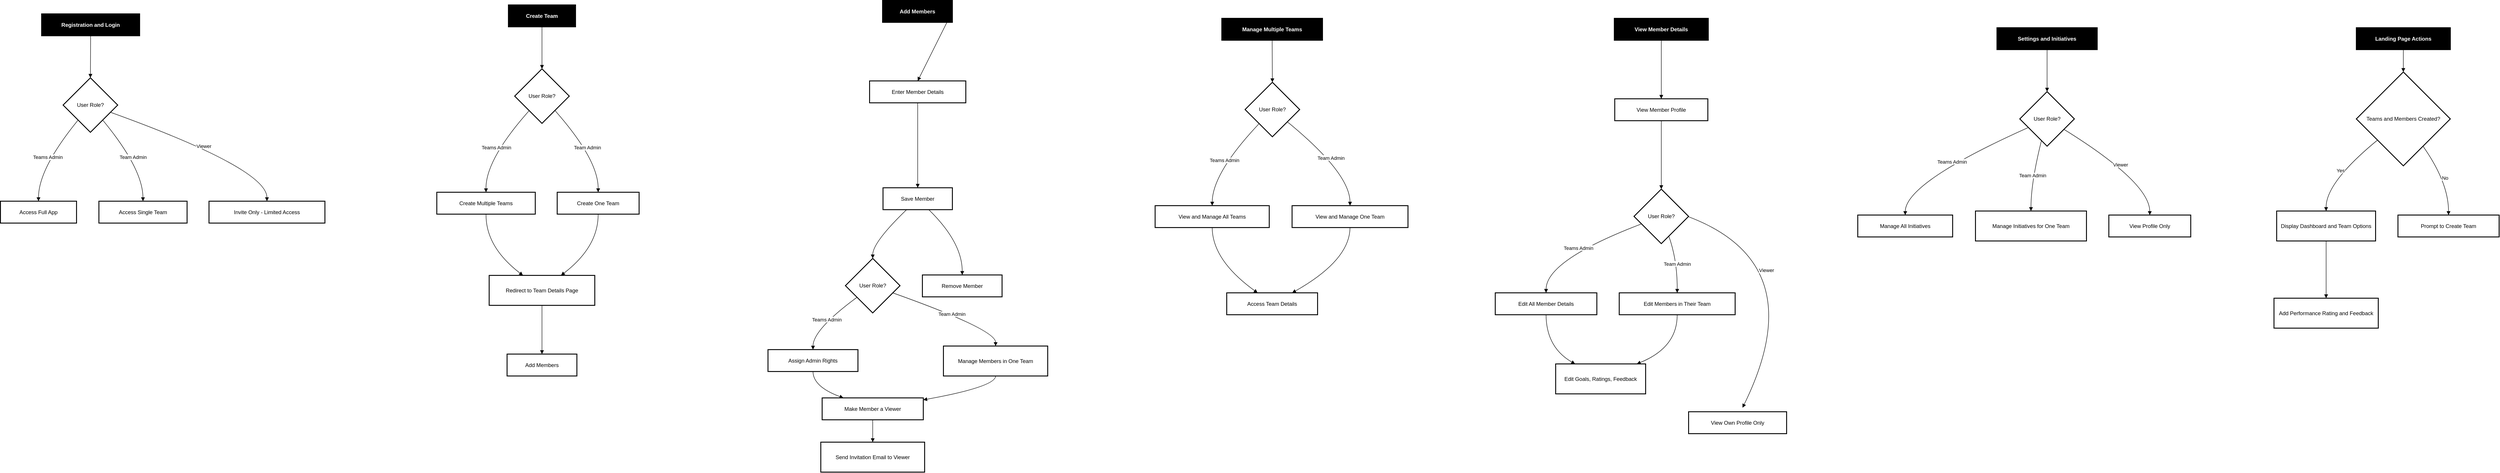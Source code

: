 <mxfile version="24.8.6">
  <diagram id="C5RBs43oDa-KdzZeNtuy" name="Page-1">
    <mxGraphModel dx="4584" dy="4716" grid="1" gridSize="10" guides="1" tooltips="1" connect="1" arrows="1" fold="1" page="1" pageScale="1" pageWidth="827" pageHeight="1169" math="0" shadow="0">
      <root>
        <mxCell id="WIyWlLk6GJQsqaUBKTNV-0" />
        <mxCell id="WIyWlLk6GJQsqaUBKTNV-1" parent="WIyWlLk6GJQsqaUBKTNV-0" />
        <mxCell id="IKxwJvnmG1oCO0FO8SN4-0" value="Registration and Login" style="whiteSpace=wrap;strokeWidth=2;fillColor=#000000;fontColor=#FFFFFF;fontStyle=1" vertex="1" parent="WIyWlLk6GJQsqaUBKTNV-1">
          <mxGeometry x="132" y="80" width="219" height="49" as="geometry" />
        </mxCell>
        <mxCell id="IKxwJvnmG1oCO0FO8SN4-1" value="User Role?" style="rhombus;strokeWidth=2;whiteSpace=wrap;" vertex="1" parent="WIyWlLk6GJQsqaUBKTNV-1">
          <mxGeometry x="180" y="223" width="122" height="122" as="geometry" />
        </mxCell>
        <mxCell id="IKxwJvnmG1oCO0FO8SN4-2" value="Access Full App" style="whiteSpace=wrap;strokeWidth=2;" vertex="1" parent="WIyWlLk6GJQsqaUBKTNV-1">
          <mxGeometry x="40" y="499" width="170" height="49" as="geometry" />
        </mxCell>
        <mxCell id="IKxwJvnmG1oCO0FO8SN4-3" value="Access Single Team" style="whiteSpace=wrap;strokeWidth=2;" vertex="1" parent="WIyWlLk6GJQsqaUBKTNV-1">
          <mxGeometry x="260" y="499" width="197" height="49" as="geometry" />
        </mxCell>
        <mxCell id="IKxwJvnmG1oCO0FO8SN4-4" value="Invite Only - Limited Access" style="whiteSpace=wrap;strokeWidth=2;" vertex="1" parent="WIyWlLk6GJQsqaUBKTNV-1">
          <mxGeometry x="506" y="499" width="259" height="49" as="geometry" />
        </mxCell>
        <mxCell id="IKxwJvnmG1oCO0FO8SN4-5" value="Create Team" style="whiteSpace=wrap;strokeWidth=2;fillColor=#000000;fontColor=#FFFFFF;fontStyle=1" vertex="1" parent="WIyWlLk6GJQsqaUBKTNV-1">
          <mxGeometry x="1175" y="60" width="150" height="49" as="geometry" />
        </mxCell>
        <mxCell id="IKxwJvnmG1oCO0FO8SN4-6" value="User Role?" style="rhombus;strokeWidth=2;whiteSpace=wrap;" vertex="1" parent="WIyWlLk6GJQsqaUBKTNV-1">
          <mxGeometry x="1189" y="203" width="122" height="122" as="geometry" />
        </mxCell>
        <mxCell id="IKxwJvnmG1oCO0FO8SN4-7" value="Create Multiple Teams" style="whiteSpace=wrap;strokeWidth=2;" vertex="1" parent="WIyWlLk6GJQsqaUBKTNV-1">
          <mxGeometry x="1015" y="479" width="220" height="49" as="geometry" />
        </mxCell>
        <mxCell id="IKxwJvnmG1oCO0FO8SN4-8" value="Create One Team" style="whiteSpace=wrap;strokeWidth=2;" vertex="1" parent="WIyWlLk6GJQsqaUBKTNV-1">
          <mxGeometry x="1284" y="479" width="183" height="49" as="geometry" />
        </mxCell>
        <mxCell id="IKxwJvnmG1oCO0FO8SN4-9" value="Redirect to Team Details Page" style="whiteSpace=wrap;strokeWidth=2;" vertex="1" parent="WIyWlLk6GJQsqaUBKTNV-1">
          <mxGeometry x="1132" y="665" width="236" height="67" as="geometry" />
        </mxCell>
        <mxCell id="IKxwJvnmG1oCO0FO8SN4-10" value="Add Members" style="whiteSpace=wrap;strokeWidth=2;" vertex="1" parent="WIyWlLk6GJQsqaUBKTNV-1">
          <mxGeometry x="1172" y="841" width="156" height="49" as="geometry" />
        </mxCell>
        <mxCell id="IKxwJvnmG1oCO0FO8SN4-11" value="Add Members" style="whiteSpace=wrap;strokeWidth=2;fillColor=#000000;fontColor=#FFFFFF;fontStyle=1" vertex="1" parent="WIyWlLk6GJQsqaUBKTNV-1">
          <mxGeometry x="2011" y="50" width="156" height="49" as="geometry" />
        </mxCell>
        <mxCell id="IKxwJvnmG1oCO0FO8SN4-12" value="Enter Member Details" style="whiteSpace=wrap;strokeWidth=2;" vertex="1" parent="WIyWlLk6GJQsqaUBKTNV-1">
          <mxGeometry x="1982" y="230" width="215" height="49" as="geometry" />
        </mxCell>
        <mxCell id="IKxwJvnmG1oCO0FO8SN4-13" value="Save Member" style="whiteSpace=wrap;strokeWidth=2;" vertex="1" parent="WIyWlLk6GJQsqaUBKTNV-1">
          <mxGeometry x="2012" y="469" width="155" height="49" as="geometry" />
        </mxCell>
        <mxCell id="IKxwJvnmG1oCO0FO8SN4-14" value="User Role?" style="rhombus;strokeWidth=2;whiteSpace=wrap;" vertex="1" parent="WIyWlLk6GJQsqaUBKTNV-1">
          <mxGeometry x="1928" y="627" width="122" height="122" as="geometry" />
        </mxCell>
        <mxCell id="IKxwJvnmG1oCO0FO8SN4-15" value="Assign Admin Rights" style="whiteSpace=wrap;strokeWidth=2;" vertex="1" parent="WIyWlLk6GJQsqaUBKTNV-1">
          <mxGeometry x="1755" y="831" width="201" height="49" as="geometry" />
        </mxCell>
        <mxCell id="IKxwJvnmG1oCO0FO8SN4-16" value="Manage Members in One Team" style="whiteSpace=wrap;strokeWidth=2;" vertex="1" parent="WIyWlLk6GJQsqaUBKTNV-1">
          <mxGeometry x="2147" y="823" width="233" height="67" as="geometry" />
        </mxCell>
        <mxCell id="IKxwJvnmG1oCO0FO8SN4-17" value="Make Member a Viewer" style="whiteSpace=wrap;strokeWidth=2;" vertex="1" parent="WIyWlLk6GJQsqaUBKTNV-1">
          <mxGeometry x="1876" y="939" width="226" height="49" as="geometry" />
        </mxCell>
        <mxCell id="IKxwJvnmG1oCO0FO8SN4-18" value="Send Invitation Email to Viewer" style="whiteSpace=wrap;strokeWidth=2;" vertex="1" parent="WIyWlLk6GJQsqaUBKTNV-1">
          <mxGeometry x="1873" y="1038" width="232" height="67" as="geometry" />
        </mxCell>
        <mxCell id="IKxwJvnmG1oCO0FO8SN4-19" value="Remove Member" style="whiteSpace=wrap;strokeWidth=2;" vertex="1" parent="WIyWlLk6GJQsqaUBKTNV-1">
          <mxGeometry x="2100" y="664" width="178" height="49" as="geometry" />
        </mxCell>
        <mxCell id="IKxwJvnmG1oCO0FO8SN4-20" value="Manage Multiple Teams" style="whiteSpace=wrap;strokeWidth=2;fillColor=#000000;fontColor=#FFFFFF;fontStyle=1" vertex="1" parent="WIyWlLk6GJQsqaUBKTNV-1">
          <mxGeometry x="2769" y="90" width="225" height="49" as="geometry" />
        </mxCell>
        <mxCell id="IKxwJvnmG1oCO0FO8SN4-21" value="User Role?" style="rhombus;strokeWidth=2;whiteSpace=wrap;" vertex="1" parent="WIyWlLk6GJQsqaUBKTNV-1">
          <mxGeometry x="2821" y="233" width="122" height="122" as="geometry" />
        </mxCell>
        <mxCell id="IKxwJvnmG1oCO0FO8SN4-22" value="View and Manage All Teams" style="whiteSpace=wrap;strokeWidth=2;" vertex="1" parent="WIyWlLk6GJQsqaUBKTNV-1">
          <mxGeometry x="2620" y="509" width="255" height="49" as="geometry" />
        </mxCell>
        <mxCell id="IKxwJvnmG1oCO0FO8SN4-23" value="View and Manage One Team" style="whiteSpace=wrap;strokeWidth=2;" vertex="1" parent="WIyWlLk6GJQsqaUBKTNV-1">
          <mxGeometry x="2926" y="509" width="259" height="49" as="geometry" />
        </mxCell>
        <mxCell id="IKxwJvnmG1oCO0FO8SN4-24" value="Access Team Details" style="whiteSpace=wrap;strokeWidth=2;" vertex="1" parent="WIyWlLk6GJQsqaUBKTNV-1">
          <mxGeometry x="2780" y="704" width="203" height="49" as="geometry" />
        </mxCell>
        <mxCell id="IKxwJvnmG1oCO0FO8SN4-25" value="View Member Details" style="whiteSpace=wrap;strokeWidth=2;fillColor=#000000;fontColor=#FFFFFF;fontStyle=1" vertex="1" parent="WIyWlLk6GJQsqaUBKTNV-1">
          <mxGeometry x="3646" y="90" width="210" height="49" as="geometry" />
        </mxCell>
        <mxCell id="IKxwJvnmG1oCO0FO8SN4-26" value="View Member Profile" style="whiteSpace=wrap;strokeWidth=2;" vertex="1" parent="WIyWlLk6GJQsqaUBKTNV-1">
          <mxGeometry x="3647" y="270" width="208" height="49" as="geometry" />
        </mxCell>
        <mxCell id="IKxwJvnmG1oCO0FO8SN4-27" value="User Role?" style="rhombus;strokeWidth=2;whiteSpace=wrap;" vertex="1" parent="WIyWlLk6GJQsqaUBKTNV-1">
          <mxGeometry x="3690" y="472" width="122" height="122" as="geometry" />
        </mxCell>
        <mxCell id="IKxwJvnmG1oCO0FO8SN4-28" value="Edit All Member Details" style="whiteSpace=wrap;strokeWidth=2;" vertex="1" parent="WIyWlLk6GJQsqaUBKTNV-1">
          <mxGeometry x="3380" y="704" width="227" height="49" as="geometry" />
        </mxCell>
        <mxCell id="IKxwJvnmG1oCO0FO8SN4-29" value="Edit Members in Their Team" style="whiteSpace=wrap;strokeWidth=2;" vertex="1" parent="WIyWlLk6GJQsqaUBKTNV-1">
          <mxGeometry x="3657" y="704" width="259" height="49" as="geometry" />
        </mxCell>
        <mxCell id="IKxwJvnmG1oCO0FO8SN4-30" value="View Own Profile Only" style="whiteSpace=wrap;strokeWidth=2;" vertex="1" parent="WIyWlLk6GJQsqaUBKTNV-1">
          <mxGeometry x="3812" y="970" width="219" height="49" as="geometry" />
        </mxCell>
        <mxCell id="IKxwJvnmG1oCO0FO8SN4-31" value="Edit Goals, Ratings, Feedback" style="whiteSpace=wrap;strokeWidth=2;" vertex="1" parent="WIyWlLk6GJQsqaUBKTNV-1">
          <mxGeometry x="3515" y="863" width="201" height="67" as="geometry" />
        </mxCell>
        <mxCell id="IKxwJvnmG1oCO0FO8SN4-32" value="Settings and Initiatives" style="whiteSpace=wrap;strokeWidth=2;fillColor=#000000;fontColor=#FFFFFF;fontStyle=1" vertex="1" parent="WIyWlLk6GJQsqaUBKTNV-1">
          <mxGeometry x="4501" y="111" width="224" height="49" as="geometry" />
        </mxCell>
        <mxCell id="IKxwJvnmG1oCO0FO8SN4-33" value="User Role?" style="rhombus;strokeWidth=2;whiteSpace=wrap;" vertex="1" parent="WIyWlLk6GJQsqaUBKTNV-1">
          <mxGeometry x="4552" y="254" width="122" height="122" as="geometry" />
        </mxCell>
        <mxCell id="IKxwJvnmG1oCO0FO8SN4-34" value="Manage All Initiatives" style="whiteSpace=wrap;strokeWidth=2;" vertex="1" parent="WIyWlLk6GJQsqaUBKTNV-1">
          <mxGeometry x="4190" y="530" width="212" height="49" as="geometry" />
        </mxCell>
        <mxCell id="IKxwJvnmG1oCO0FO8SN4-35" value="Manage Initiatives for One Team" style="whiteSpace=wrap;strokeWidth=2;" vertex="1" parent="WIyWlLk6GJQsqaUBKTNV-1">
          <mxGeometry x="4453" y="521" width="248" height="67" as="geometry" />
        </mxCell>
        <mxCell id="IKxwJvnmG1oCO0FO8SN4-36" value="View Profile Only" style="whiteSpace=wrap;strokeWidth=2;" vertex="1" parent="WIyWlLk6GJQsqaUBKTNV-1">
          <mxGeometry x="4751" y="530" width="183" height="49" as="geometry" />
        </mxCell>
        <mxCell id="IKxwJvnmG1oCO0FO8SN4-37" value="Landing Page Actions" style="whiteSpace=wrap;strokeWidth=2;fillColor=#000000;fontColor=#FFFFFF;fontStyle=1" vertex="1" parent="WIyWlLk6GJQsqaUBKTNV-1">
          <mxGeometry x="5304" y="111" width="210" height="49" as="geometry" />
        </mxCell>
        <mxCell id="IKxwJvnmG1oCO0FO8SN4-38" value="Teams and Members Created?" style="rhombus;strokeWidth=2;whiteSpace=wrap;" vertex="1" parent="WIyWlLk6GJQsqaUBKTNV-1">
          <mxGeometry x="5304" y="210" width="210" height="210" as="geometry" />
        </mxCell>
        <mxCell id="IKxwJvnmG1oCO0FO8SN4-39" value="Display Dashboard and Team Options" style="whiteSpace=wrap;strokeWidth=2;" vertex="1" parent="WIyWlLk6GJQsqaUBKTNV-1">
          <mxGeometry x="5126" y="521" width="221" height="67" as="geometry" />
        </mxCell>
        <mxCell id="IKxwJvnmG1oCO0FO8SN4-40" value="Add Performance Rating and Feedback" style="whiteSpace=wrap;strokeWidth=2;" vertex="1" parent="WIyWlLk6GJQsqaUBKTNV-1">
          <mxGeometry x="5120" y="716" width="233" height="67" as="geometry" />
        </mxCell>
        <mxCell id="IKxwJvnmG1oCO0FO8SN4-41" value="Prompt to Create Team" style="whiteSpace=wrap;strokeWidth=2;" vertex="1" parent="WIyWlLk6GJQsqaUBKTNV-1">
          <mxGeometry x="5397" y="530" width="226" height="49" as="geometry" />
        </mxCell>
        <mxCell id="IKxwJvnmG1oCO0FO8SN4-42" value="" style="curved=1;startArrow=none;endArrow=block;exitX=0.5;exitY=1;entryX=0.5;entryY=0;rounded=0;" edge="1" parent="WIyWlLk6GJQsqaUBKTNV-1" source="IKxwJvnmG1oCO0FO8SN4-0" target="IKxwJvnmG1oCO0FO8SN4-1">
          <mxGeometry relative="1" as="geometry">
            <Array as="points" />
          </mxGeometry>
        </mxCell>
        <mxCell id="IKxwJvnmG1oCO0FO8SN4-43" value="Teams Admin" style="curved=1;startArrow=none;endArrow=block;exitX=0.09;exitY=1;entryX=0.5;entryY=0;rounded=0;" edge="1" parent="WIyWlLk6GJQsqaUBKTNV-1" source="IKxwJvnmG1oCO0FO8SN4-1" target="IKxwJvnmG1oCO0FO8SN4-2">
          <mxGeometry relative="1" as="geometry">
            <Array as="points">
              <mxPoint x="125" y="426" />
            </Array>
          </mxGeometry>
        </mxCell>
        <mxCell id="IKxwJvnmG1oCO0FO8SN4-44" value="Team Admin" style="curved=1;startArrow=none;endArrow=block;exitX=0.91;exitY=1;entryX=0.5;entryY=0;rounded=0;" edge="1" parent="WIyWlLk6GJQsqaUBKTNV-1" source="IKxwJvnmG1oCO0FO8SN4-1" target="IKxwJvnmG1oCO0FO8SN4-3">
          <mxGeometry relative="1" as="geometry">
            <Array as="points">
              <mxPoint x="358" y="426" />
            </Array>
          </mxGeometry>
        </mxCell>
        <mxCell id="IKxwJvnmG1oCO0FO8SN4-45" value="Viewer" style="curved=1;startArrow=none;endArrow=block;exitX=1;exitY=0.68;entryX=0.5;entryY=0;rounded=0;" edge="1" parent="WIyWlLk6GJQsqaUBKTNV-1" source="IKxwJvnmG1oCO0FO8SN4-1" target="IKxwJvnmG1oCO0FO8SN4-4">
          <mxGeometry relative="1" as="geometry">
            <Array as="points">
              <mxPoint x="635" y="426" />
            </Array>
          </mxGeometry>
        </mxCell>
        <mxCell id="IKxwJvnmG1oCO0FO8SN4-46" value="" style="curved=1;startArrow=none;endArrow=block;exitX=0.5;exitY=1;entryX=0.5;entryY=0;rounded=0;" edge="1" parent="WIyWlLk6GJQsqaUBKTNV-1" source="IKxwJvnmG1oCO0FO8SN4-5" target="IKxwJvnmG1oCO0FO8SN4-6">
          <mxGeometry relative="1" as="geometry">
            <Array as="points" />
          </mxGeometry>
        </mxCell>
        <mxCell id="IKxwJvnmG1oCO0FO8SN4-47" value="Teams Admin" style="curved=1;startArrow=none;endArrow=block;exitX=0.06;exitY=1;entryX=0.5;entryY=0;rounded=0;" edge="1" parent="WIyWlLk6GJQsqaUBKTNV-1" source="IKxwJvnmG1oCO0FO8SN4-6" target="IKxwJvnmG1oCO0FO8SN4-7">
          <mxGeometry relative="1" as="geometry">
            <Array as="points">
              <mxPoint x="1124" y="406" />
            </Array>
          </mxGeometry>
        </mxCell>
        <mxCell id="IKxwJvnmG1oCO0FO8SN4-48" value="Team Admin" style="curved=1;startArrow=none;endArrow=block;exitX=0.95;exitY=1;entryX=0.5;entryY=0;rounded=0;" edge="1" parent="WIyWlLk6GJQsqaUBKTNV-1" source="IKxwJvnmG1oCO0FO8SN4-6" target="IKxwJvnmG1oCO0FO8SN4-8">
          <mxGeometry relative="1" as="geometry">
            <Array as="points">
              <mxPoint x="1376" y="406" />
            </Array>
          </mxGeometry>
        </mxCell>
        <mxCell id="IKxwJvnmG1oCO0FO8SN4-49" value="" style="curved=1;startArrow=none;endArrow=block;exitX=0.5;exitY=1;entryX=0.32;entryY=0;rounded=0;" edge="1" parent="WIyWlLk6GJQsqaUBKTNV-1" source="IKxwJvnmG1oCO0FO8SN4-7" target="IKxwJvnmG1oCO0FO8SN4-9">
          <mxGeometry relative="1" as="geometry">
            <Array as="points">
              <mxPoint x="1124" y="601" />
            </Array>
          </mxGeometry>
        </mxCell>
        <mxCell id="IKxwJvnmG1oCO0FO8SN4-50" value="" style="curved=1;startArrow=none;endArrow=block;exitX=0.5;exitY=1;entryX=0.68;entryY=0;rounded=0;" edge="1" parent="WIyWlLk6GJQsqaUBKTNV-1" source="IKxwJvnmG1oCO0FO8SN4-8" target="IKxwJvnmG1oCO0FO8SN4-9">
          <mxGeometry relative="1" as="geometry">
            <Array as="points">
              <mxPoint x="1376" y="601" />
            </Array>
          </mxGeometry>
        </mxCell>
        <mxCell id="IKxwJvnmG1oCO0FO8SN4-51" value="" style="curved=1;startArrow=none;endArrow=block;exitX=0.5;exitY=1;entryX=0.5;entryY=0.01;rounded=0;" edge="1" parent="WIyWlLk6GJQsqaUBKTNV-1" source="IKxwJvnmG1oCO0FO8SN4-9" target="IKxwJvnmG1oCO0FO8SN4-10">
          <mxGeometry relative="1" as="geometry">
            <Array as="points" />
          </mxGeometry>
        </mxCell>
        <mxCell id="IKxwJvnmG1oCO0FO8SN4-52" value="" style="curved=1;startArrow=none;endArrow=block;exitX=1;exitY=0.5;entryX=0.5;entryY=-0.01;rounded=0;exitDx=0;exitDy=0;" edge="1" parent="WIyWlLk6GJQsqaUBKTNV-1" source="IKxwJvnmG1oCO0FO8SN4-11" target="IKxwJvnmG1oCO0FO8SN4-12">
          <mxGeometry relative="1" as="geometry">
            <Array as="points" />
          </mxGeometry>
        </mxCell>
        <mxCell id="IKxwJvnmG1oCO0FO8SN4-53" value="" style="curved=1;startArrow=none;endArrow=block;exitX=0.5;exitY=0.99;entryX=0.5;entryY=0;rounded=0;" edge="1" parent="WIyWlLk6GJQsqaUBKTNV-1" source="IKxwJvnmG1oCO0FO8SN4-12" target="IKxwJvnmG1oCO0FO8SN4-13">
          <mxGeometry relative="1" as="geometry">
            <Array as="points" />
          </mxGeometry>
        </mxCell>
        <mxCell id="IKxwJvnmG1oCO0FO8SN4-54" value="" style="curved=1;startArrow=none;endArrow=block;exitX=0.34;exitY=1;entryX=0.5;entryY=0;rounded=0;" edge="1" parent="WIyWlLk6GJQsqaUBKTNV-1" source="IKxwJvnmG1oCO0FO8SN4-13" target="IKxwJvnmG1oCO0FO8SN4-14">
          <mxGeometry relative="1" as="geometry">
            <Array as="points">
              <mxPoint x="1989" y="591" />
            </Array>
          </mxGeometry>
        </mxCell>
        <mxCell id="IKxwJvnmG1oCO0FO8SN4-55" value="Teams Admin" style="curved=1;startArrow=none;endArrow=block;exitX=0;exitY=0.87;entryX=0.5;entryY=0.01;rounded=0;" edge="1" parent="WIyWlLk6GJQsqaUBKTNV-1" source="IKxwJvnmG1oCO0FO8SN4-14" target="IKxwJvnmG1oCO0FO8SN4-15">
          <mxGeometry relative="1" as="geometry">
            <Array as="points">
              <mxPoint x="1856" y="786" />
            </Array>
          </mxGeometry>
        </mxCell>
        <mxCell id="IKxwJvnmG1oCO0FO8SN4-56" value="Team Admin" style="curved=1;startArrow=none;endArrow=block;exitX=1;exitY=0.68;entryX=0.5;entryY=-0.01;rounded=0;" edge="1" parent="WIyWlLk6GJQsqaUBKTNV-1" source="IKxwJvnmG1oCO0FO8SN4-14" target="IKxwJvnmG1oCO0FO8SN4-16">
          <mxGeometry relative="1" as="geometry">
            <Array as="points">
              <mxPoint x="2264" y="786" />
            </Array>
          </mxGeometry>
        </mxCell>
        <mxCell id="IKxwJvnmG1oCO0FO8SN4-57" value="" style="curved=1;startArrow=none;endArrow=block;exitX=0.5;exitY=1.01;entryX=0.21;entryY=0;rounded=0;" edge="1" parent="WIyWlLk6GJQsqaUBKTNV-1" source="IKxwJvnmG1oCO0FO8SN4-15" target="IKxwJvnmG1oCO0FO8SN4-17">
          <mxGeometry relative="1" as="geometry">
            <Array as="points">
              <mxPoint x="1856" y="914" />
            </Array>
          </mxGeometry>
        </mxCell>
        <mxCell id="IKxwJvnmG1oCO0FO8SN4-58" value="" style="curved=1;startArrow=none;endArrow=block;exitX=0.5;exitY=0.99;entryX=1;entryY=0.09;rounded=0;" edge="1" parent="WIyWlLk6GJQsqaUBKTNV-1" source="IKxwJvnmG1oCO0FO8SN4-16" target="IKxwJvnmG1oCO0FO8SN4-17">
          <mxGeometry relative="1" as="geometry">
            <Array as="points">
              <mxPoint x="2264" y="914" />
            </Array>
          </mxGeometry>
        </mxCell>
        <mxCell id="IKxwJvnmG1oCO0FO8SN4-59" value="" style="curved=1;startArrow=none;endArrow=block;exitX=0.5;exitY=1;entryX=0.5;entryY=0;rounded=0;" edge="1" parent="WIyWlLk6GJQsqaUBKTNV-1" source="IKxwJvnmG1oCO0FO8SN4-17" target="IKxwJvnmG1oCO0FO8SN4-18">
          <mxGeometry relative="1" as="geometry">
            <Array as="points" />
          </mxGeometry>
        </mxCell>
        <mxCell id="IKxwJvnmG1oCO0FO8SN4-60" value="" style="curved=1;startArrow=none;endArrow=block;exitX=0.66;exitY=1;entryX=0.5;entryY=0;rounded=0;" edge="1" parent="WIyWlLk6GJQsqaUBKTNV-1" source="IKxwJvnmG1oCO0FO8SN4-13" target="IKxwJvnmG1oCO0FO8SN4-19">
          <mxGeometry relative="1" as="geometry">
            <Array as="points">
              <mxPoint x="2189" y="591" />
            </Array>
          </mxGeometry>
        </mxCell>
        <mxCell id="IKxwJvnmG1oCO0FO8SN4-61" value="" style="curved=1;startArrow=none;endArrow=block;exitX=0.5;exitY=1;entryX=0.5;entryY=0;rounded=0;" edge="1" parent="WIyWlLk6GJQsqaUBKTNV-1" source="IKxwJvnmG1oCO0FO8SN4-20" target="IKxwJvnmG1oCO0FO8SN4-21">
          <mxGeometry relative="1" as="geometry">
            <Array as="points" />
          </mxGeometry>
        </mxCell>
        <mxCell id="IKxwJvnmG1oCO0FO8SN4-62" value="Teams Admin" style="curved=1;startArrow=none;endArrow=block;exitX=0.03;exitY=1;entryX=0.5;entryY=0;rounded=0;" edge="1" parent="WIyWlLk6GJQsqaUBKTNV-1" source="IKxwJvnmG1oCO0FO8SN4-21" target="IKxwJvnmG1oCO0FO8SN4-22">
          <mxGeometry relative="1" as="geometry">
            <Array as="points">
              <mxPoint x="2748" y="436" />
            </Array>
          </mxGeometry>
        </mxCell>
        <mxCell id="IKxwJvnmG1oCO0FO8SN4-63" value="Team Admin" style="curved=1;startArrow=none;endArrow=block;exitX=1;exitY=0.91;entryX=0.5;entryY=0;rounded=0;" edge="1" parent="WIyWlLk6GJQsqaUBKTNV-1" source="IKxwJvnmG1oCO0FO8SN4-21" target="IKxwJvnmG1oCO0FO8SN4-23">
          <mxGeometry relative="1" as="geometry">
            <Array as="points">
              <mxPoint x="3055" y="436" />
            </Array>
          </mxGeometry>
        </mxCell>
        <mxCell id="IKxwJvnmG1oCO0FO8SN4-64" value="" style="curved=1;startArrow=none;endArrow=block;exitX=0.5;exitY=1;entryX=0.34;entryY=0;rounded=0;" edge="1" parent="WIyWlLk6GJQsqaUBKTNV-1" source="IKxwJvnmG1oCO0FO8SN4-22" target="IKxwJvnmG1oCO0FO8SN4-24">
          <mxGeometry relative="1" as="geometry">
            <Array as="points">
              <mxPoint x="2748" y="631" />
            </Array>
          </mxGeometry>
        </mxCell>
        <mxCell id="IKxwJvnmG1oCO0FO8SN4-65" value="" style="curved=1;startArrow=none;endArrow=block;exitX=0.5;exitY=1;entryX=0.72;entryY=0;rounded=0;" edge="1" parent="WIyWlLk6GJQsqaUBKTNV-1" source="IKxwJvnmG1oCO0FO8SN4-23" target="IKxwJvnmG1oCO0FO8SN4-24">
          <mxGeometry relative="1" as="geometry">
            <Array as="points">
              <mxPoint x="3055" y="631" />
            </Array>
          </mxGeometry>
        </mxCell>
        <mxCell id="IKxwJvnmG1oCO0FO8SN4-66" value="" style="curved=1;startArrow=none;endArrow=block;exitX=0.5;exitY=1;entryX=0.5;entryY=-0.01;rounded=0;" edge="1" parent="WIyWlLk6GJQsqaUBKTNV-1" source="IKxwJvnmG1oCO0FO8SN4-25" target="IKxwJvnmG1oCO0FO8SN4-26">
          <mxGeometry relative="1" as="geometry">
            <Array as="points" />
          </mxGeometry>
        </mxCell>
        <mxCell id="IKxwJvnmG1oCO0FO8SN4-67" value="" style="curved=1;startArrow=none;endArrow=block;exitX=0.5;exitY=0.99;entryX=0.5;entryY=0;rounded=0;" edge="1" parent="WIyWlLk6GJQsqaUBKTNV-1" source="IKxwJvnmG1oCO0FO8SN4-26" target="IKxwJvnmG1oCO0FO8SN4-27">
          <mxGeometry relative="1" as="geometry">
            <Array as="points" />
          </mxGeometry>
        </mxCell>
        <mxCell id="IKxwJvnmG1oCO0FO8SN4-68" value="Teams Admin" style="curved=1;startArrow=none;endArrow=block;exitX=0;exitY=0.69;entryX=0.5;entryY=0;rounded=0;" edge="1" parent="WIyWlLk6GJQsqaUBKTNV-1" source="IKxwJvnmG1oCO0FO8SN4-27" target="IKxwJvnmG1oCO0FO8SN4-28">
          <mxGeometry relative="1" as="geometry">
            <Array as="points">
              <mxPoint x="3494" y="631" />
            </Array>
          </mxGeometry>
        </mxCell>
        <mxCell id="IKxwJvnmG1oCO0FO8SN4-69" value="Team Admin" style="curved=1;startArrow=none;endArrow=block;exitX=0.69;exitY=1;entryX=0.5;entryY=0;rounded=0;" edge="1" parent="WIyWlLk6GJQsqaUBKTNV-1" source="IKxwJvnmG1oCO0FO8SN4-27" target="IKxwJvnmG1oCO0FO8SN4-29">
          <mxGeometry relative="1" as="geometry">
            <Array as="points">
              <mxPoint x="3787" y="631" />
            </Array>
          </mxGeometry>
        </mxCell>
        <mxCell id="IKxwJvnmG1oCO0FO8SN4-70" value="Viewer" style="curved=1;startArrow=none;endArrow=block;exitX=1;exitY=0.6;entryX=0.5;entryY=0;rounded=0;align=left;" edge="1" parent="WIyWlLk6GJQsqaUBKTNV-1">
          <mxGeometry x="-0.429" y="-56" relative="1" as="geometry">
            <Array as="points">
              <mxPoint x="4090" y="640" />
            </Array>
            <mxPoint x="3812.833" y="534.167" as="sourcePoint" />
            <mxPoint x="3932.5" y="961" as="targetPoint" />
            <mxPoint as="offset" />
          </mxGeometry>
        </mxCell>
        <mxCell id="IKxwJvnmG1oCO0FO8SN4-71" value="" style="curved=1;startArrow=none;endArrow=block;exitX=0.5;exitY=1;entryX=0.21;entryY=-0.01;rounded=0;" edge="1" parent="WIyWlLk6GJQsqaUBKTNV-1" source="IKxwJvnmG1oCO0FO8SN4-28" target="IKxwJvnmG1oCO0FO8SN4-31">
          <mxGeometry relative="1" as="geometry">
            <Array as="points">
              <mxPoint x="3494" y="826" />
            </Array>
          </mxGeometry>
        </mxCell>
        <mxCell id="IKxwJvnmG1oCO0FO8SN4-72" value="" style="curved=1;startArrow=none;endArrow=block;exitX=0.5;exitY=1;entryX=0.91;entryY=-0.01;rounded=0;" edge="1" parent="WIyWlLk6GJQsqaUBKTNV-1" source="IKxwJvnmG1oCO0FO8SN4-29" target="IKxwJvnmG1oCO0FO8SN4-31">
          <mxGeometry relative="1" as="geometry">
            <Array as="points">
              <mxPoint x="3787" y="826" />
            </Array>
          </mxGeometry>
        </mxCell>
        <mxCell id="IKxwJvnmG1oCO0FO8SN4-73" value="" style="curved=1;startArrow=none;endArrow=block;exitX=0.5;exitY=1;entryX=0.5;entryY=0;rounded=0;" edge="1" parent="WIyWlLk6GJQsqaUBKTNV-1" source="IKxwJvnmG1oCO0FO8SN4-32" target="IKxwJvnmG1oCO0FO8SN4-33">
          <mxGeometry relative="1" as="geometry">
            <Array as="points" />
          </mxGeometry>
        </mxCell>
        <mxCell id="IKxwJvnmG1oCO0FO8SN4-74" value="Teams Admin" style="curved=1;startArrow=none;endArrow=block;exitX=0;exitY=0.73;entryX=0.5;entryY=0;rounded=0;" edge="1" parent="WIyWlLk6GJQsqaUBKTNV-1" source="IKxwJvnmG1oCO0FO8SN4-33" target="IKxwJvnmG1oCO0FO8SN4-34">
          <mxGeometry relative="1" as="geometry">
            <Array as="points">
              <mxPoint x="4297" y="457" />
            </Array>
          </mxGeometry>
        </mxCell>
        <mxCell id="IKxwJvnmG1oCO0FO8SN4-75" value="Team Admin" style="curved=1;startArrow=none;endArrow=block;exitX=0.37;exitY=1;entryX=0.5;entryY=0;rounded=0;" edge="1" parent="WIyWlLk6GJQsqaUBKTNV-1" source="IKxwJvnmG1oCO0FO8SN4-33" target="IKxwJvnmG1oCO0FO8SN4-35">
          <mxGeometry relative="1" as="geometry">
            <Array as="points">
              <mxPoint x="4577" y="457" />
            </Array>
          </mxGeometry>
        </mxCell>
        <mxCell id="IKxwJvnmG1oCO0FO8SN4-76" value="Viewer" style="curved=1;startArrow=none;endArrow=block;exitX=1;exitY=0.81;entryX=0.5;entryY=0;rounded=0;" edge="1" parent="WIyWlLk6GJQsqaUBKTNV-1" source="IKxwJvnmG1oCO0FO8SN4-33" target="IKxwJvnmG1oCO0FO8SN4-36">
          <mxGeometry relative="1" as="geometry">
            <Array as="points">
              <mxPoint x="4842" y="457" />
            </Array>
          </mxGeometry>
        </mxCell>
        <mxCell id="IKxwJvnmG1oCO0FO8SN4-77" value="" style="curved=1;startArrow=none;endArrow=block;exitX=0.5;exitY=1;entryX=0.5;entryY=0;rounded=0;" edge="1" parent="WIyWlLk6GJQsqaUBKTNV-1" source="IKxwJvnmG1oCO0FO8SN4-37" target="IKxwJvnmG1oCO0FO8SN4-38">
          <mxGeometry relative="1" as="geometry">
            <Array as="points" />
          </mxGeometry>
        </mxCell>
        <mxCell id="IKxwJvnmG1oCO0FO8SN4-78" value="Yes" style="curved=1;startArrow=none;endArrow=block;exitX=0;exitY=0.91;entryX=0.5;entryY=0;rounded=0;" edge="1" parent="WIyWlLk6GJQsqaUBKTNV-1" source="IKxwJvnmG1oCO0FO8SN4-38" target="IKxwJvnmG1oCO0FO8SN4-39">
          <mxGeometry relative="1" as="geometry">
            <Array as="points">
              <mxPoint x="5236" y="457" />
            </Array>
          </mxGeometry>
        </mxCell>
        <mxCell id="IKxwJvnmG1oCO0FO8SN4-79" value="" style="curved=1;startArrow=none;endArrow=block;exitX=0.5;exitY=0.99;entryX=0.5;entryY=0;rounded=0;" edge="1" parent="WIyWlLk6GJQsqaUBKTNV-1" source="IKxwJvnmG1oCO0FO8SN4-39" target="IKxwJvnmG1oCO0FO8SN4-40">
          <mxGeometry relative="1" as="geometry">
            <Array as="points" />
          </mxGeometry>
        </mxCell>
        <mxCell id="IKxwJvnmG1oCO0FO8SN4-80" value="No" style="curved=1;startArrow=none;endArrow=block;exitX=0.86;exitY=1;entryX=0.5;entryY=0;rounded=0;" edge="1" parent="WIyWlLk6GJQsqaUBKTNV-1" source="IKxwJvnmG1oCO0FO8SN4-38" target="IKxwJvnmG1oCO0FO8SN4-41">
          <mxGeometry relative="1" as="geometry">
            <Array as="points">
              <mxPoint x="5510" y="457" />
            </Array>
          </mxGeometry>
        </mxCell>
      </root>
    </mxGraphModel>
  </diagram>
</mxfile>
